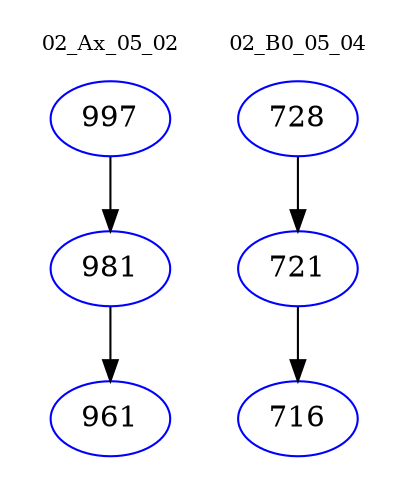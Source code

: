 digraph{
subgraph cluster_0 {
color = white
label = "02_Ax_05_02";
fontsize=10;
T0_997 [label="997", color="blue"]
T0_997 -> T0_981 [color="black"]
T0_981 [label="981", color="blue"]
T0_981 -> T0_961 [color="black"]
T0_961 [label="961", color="blue"]
}
subgraph cluster_1 {
color = white
label = "02_B0_05_04";
fontsize=10;
T1_728 [label="728", color="blue"]
T1_728 -> T1_721 [color="black"]
T1_721 [label="721", color="blue"]
T1_721 -> T1_716 [color="black"]
T1_716 [label="716", color="blue"]
}
}
